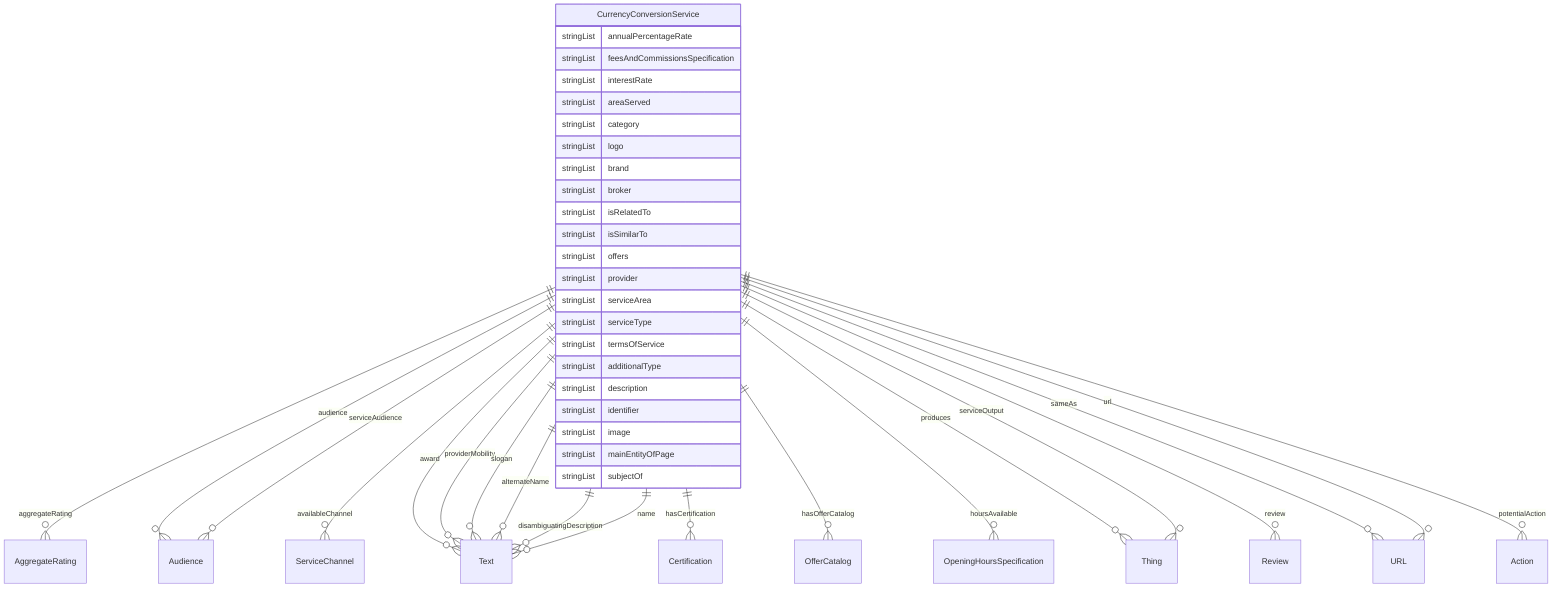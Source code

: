 erDiagram
CurrencyConversionService {
    stringList annualPercentageRate  
    stringList feesAndCommissionsSpecification  
    stringList interestRate  
    stringList areaServed  
    stringList category  
    stringList logo  
    stringList brand  
    stringList broker  
    stringList isRelatedTo  
    stringList isSimilarTo  
    stringList offers  
    stringList provider  
    stringList serviceArea  
    stringList serviceType  
    stringList termsOfService  
    stringList additionalType  
    stringList description  
    stringList identifier  
    stringList image  
    stringList mainEntityOfPage  
    stringList subjectOf  
}

CurrencyConversionService ||--}o AggregateRating : "aggregateRating"
CurrencyConversionService ||--}o Audience : "audience"
CurrencyConversionService ||--}o ServiceChannel : "availableChannel"
CurrencyConversionService ||--}o Text : "award"
CurrencyConversionService ||--}o Certification : "hasCertification"
CurrencyConversionService ||--}o OfferCatalog : "hasOfferCatalog"
CurrencyConversionService ||--}o OpeningHoursSpecification : "hoursAvailable"
CurrencyConversionService ||--}o Thing : "produces"
CurrencyConversionService ||--}o Text : "providerMobility"
CurrencyConversionService ||--}o Review : "review"
CurrencyConversionService ||--}o Audience : "serviceAudience"
CurrencyConversionService ||--}o Thing : "serviceOutput"
CurrencyConversionService ||--}o Text : "slogan"
CurrencyConversionService ||--}o Text : "alternateName"
CurrencyConversionService ||--}o Text : "disambiguatingDescription"
CurrencyConversionService ||--}o Text : "name"
CurrencyConversionService ||--}o URL : "sameAs"
CurrencyConversionService ||--}o Action : "potentialAction"
CurrencyConversionService ||--}o URL : "url"